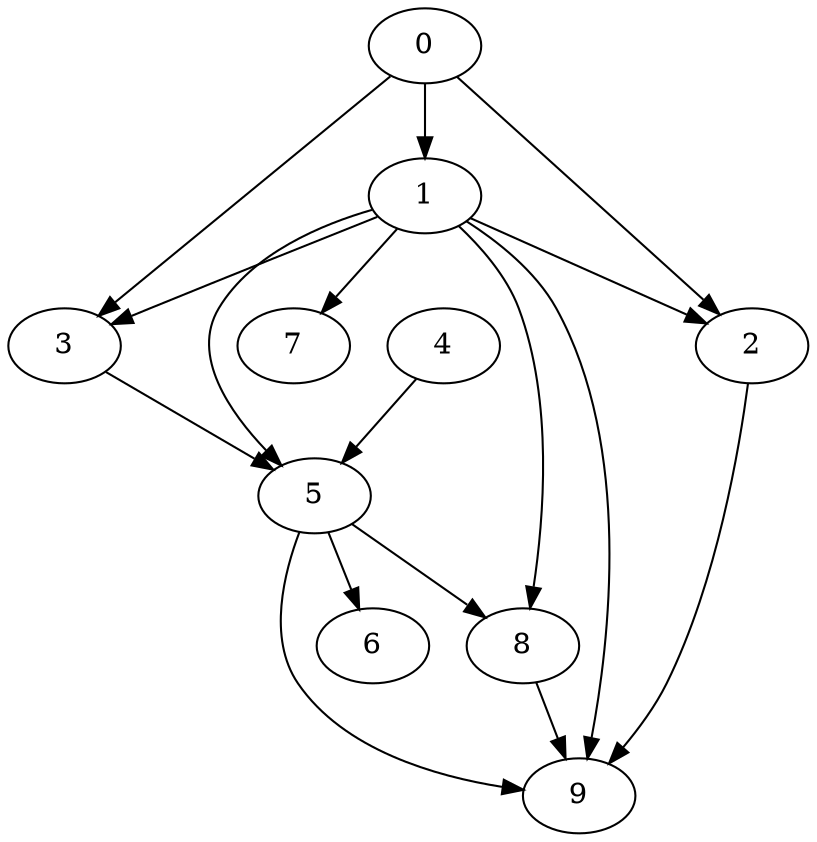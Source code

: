 digraph "Random_Nodes_10_Density_1.60_CCR_0.10_WeightType_Random#1" {
	graph ["Duplicate states"=0,
		GraphType=Random,
		"Max states in OPEN"=0,
		Modes="120000ms; topo-ordered tasks, ; Pruning: task equivalence, fixed order ready list, ; F-value: ; Optimisation: best schedule length (\
SL) optimisation on equal, ",
		NumberOfTasks=10,
		"Pruned using list schedule length"=1,
		"States removed from OPEN"=0,
		TargetSystem="Homogeneous-4",
		"Time to schedule (ms)"=104,
		"Total idle time"=545,
		"Total schedule length"=699,
		"Total sequential time"=1049,
		"Total states created"=2
	];
	0	["Finish time"=206,
		Processor=0,
		"Start time"=0,
		Weight=206];
	1	["Finish time"=288,
		Processor=0,
		"Start time"=206,
		Weight=82];
	0 -> 1	[Weight=5];
	3	["Finish time"=370,
		Processor=0,
		"Start time"=288,
		Weight=82];
	0 -> 3	[Weight=8];
	2	["Finish time"=396,
		Processor=1,
		"Start time"=293,
		Weight=103];
	0 -> 2	[Weight=6];
	1 -> 3	[Weight=7];
	5	["Finish time"=452,
		Processor=0,
		"Start time"=370,
		Weight=82];
	1 -> 5	[Weight=3];
	8	["Finish time"=596,
		Processor=0,
		"Start time"=452,
		Weight=144];
	1 -> 8	[Weight=10];
	1 -> 2	[Weight=5];
	9	["Finish time"=699,
		Processor=0,
		"Start time"=596,
		Weight=103];
	1 -> 9	[Weight=6];
	7	["Finish time"=357,
		Processor=2,
		"Start time"=295,
		Weight=62];
	1 -> 7	[Weight=7];
	4	["Finish time"=103,
		Processor=1,
		"Start time"=0,
		Weight=103];
	4 -> 5	[Weight=7];
	3 -> 5	[Weight=7];
	5 -> 8	[Weight=8];
	5 -> 9	[Weight=10];
	6	["Finish time"=538,
		Processor=1,
		"Start time"=456,
		Weight=82];
	5 -> 6	[Weight=4];
	8 -> 9	[Weight=4];
	2 -> 9	[Weight=8];
}
